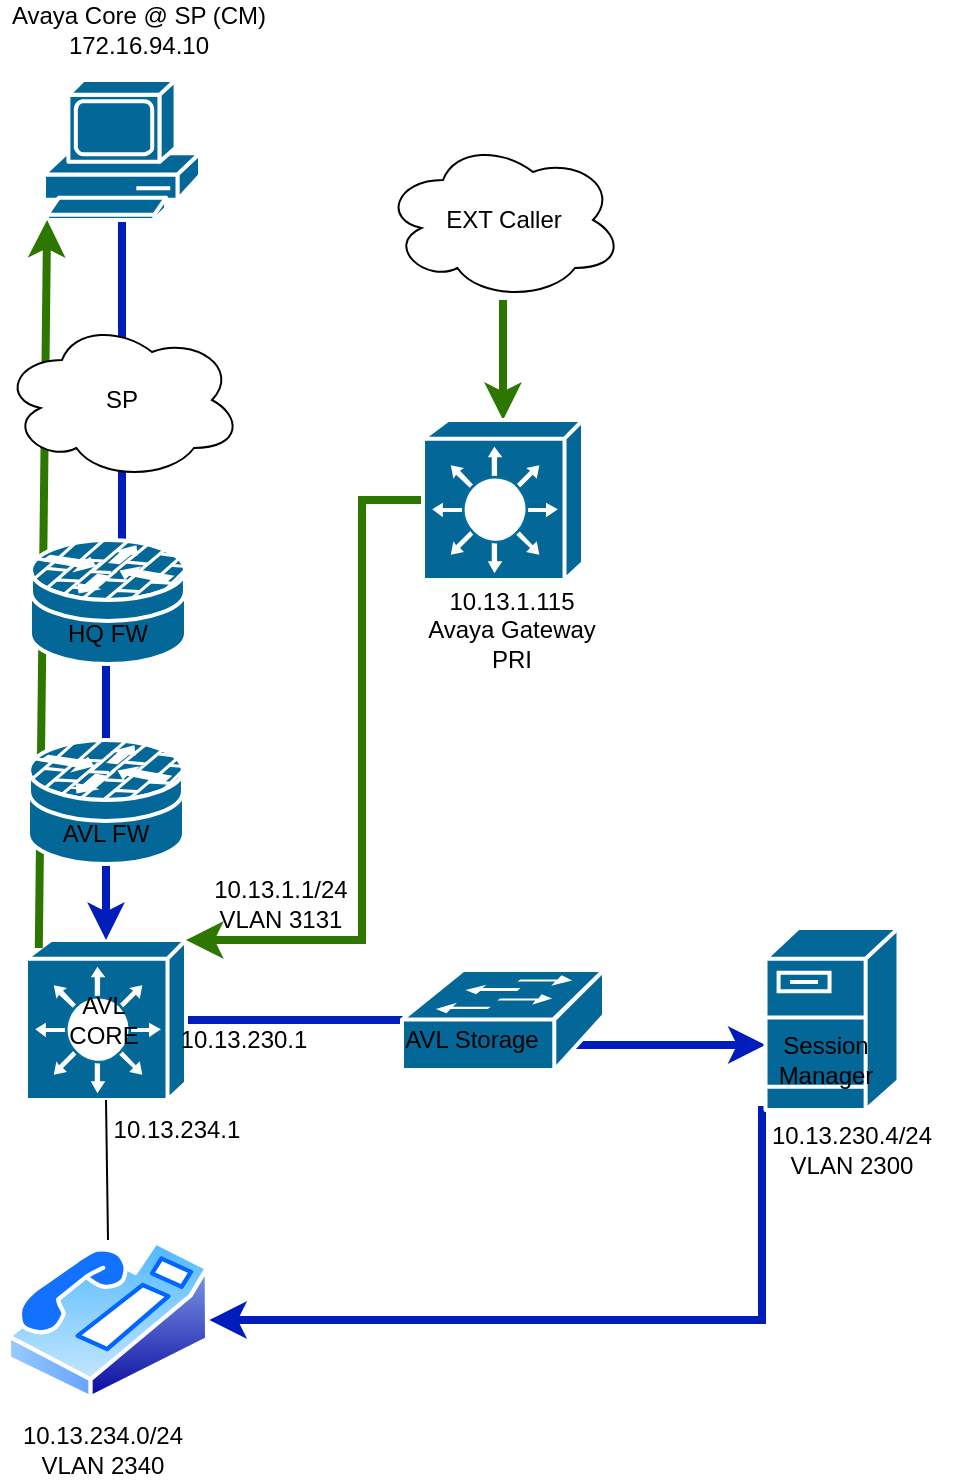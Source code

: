 <mxfile version="28.2.5" pages="4">
  <diagram name="Page-1" id="v1OogiXQ2DVATTvaPr1y">
    <mxGraphModel dx="1651" dy="737" grid="1" gridSize="10" guides="1" tooltips="1" connect="1" arrows="1" fold="1" page="1" pageScale="1" pageWidth="850" pageHeight="1100" math="0" shadow="0">
      <root>
        <mxCell id="0" />
        <mxCell id="1" parent="0" />
        <mxCell id="JTb2Uj3172M5OluZ5vnX-39" value="" style="edgeStyle=orthogonalEdgeStyle;rounded=0;orthogonalLoop=1;jettySize=auto;html=1;entryX=1;entryY=0.5;entryDx=0;entryDy=0;exitX=0;exitY=1;exitDx=0;exitDy=0;exitPerimeter=0;strokeWidth=4;fillColor=#0050ef;strokeColor=#001DBC;" parent="1" source="JTb2Uj3172M5OluZ5vnX-14" target="JTb2Uj3172M5OluZ5vnX-2" edge="1">
          <mxGeometry relative="1" as="geometry">
            <Array as="points">
              <mxPoint x="565" y="855" />
              <mxPoint x="565" y="960" />
            </Array>
          </mxGeometry>
        </mxCell>
        <mxCell id="JTb2Uj3172M5OluZ5vnX-2" value="" style="image;aspect=fixed;perimeter=ellipsePerimeter;html=1;align=center;shadow=0;dashed=0;spacingTop=3;image=img/lib/active_directory/phone.svg;" parent="1" vertex="1">
          <mxGeometry x="187.37" y="920" width="101.27" height="80" as="geometry" />
        </mxCell>
        <mxCell id="JTb2Uj3172M5OluZ5vnX-35" value="" style="edgeStyle=orthogonalEdgeStyle;rounded=0;orthogonalLoop=1;jettySize=auto;html=1;strokeWidth=4;fillColor=#60a917;strokeColor=#2D7600;" parent="1" source="JTb2Uj3172M5OluZ5vnX-3" target="JTb2Uj3172M5OluZ5vnX-21" edge="1">
          <mxGeometry relative="1" as="geometry" />
        </mxCell>
        <mxCell id="JTb2Uj3172M5OluZ5vnX-3" value="EXT Caller" style="ellipse;shape=cloud;whiteSpace=wrap;html=1;" parent="1" vertex="1">
          <mxGeometry x="375.5" y="370" width="120" height="80" as="geometry" />
        </mxCell>
        <mxCell id="JTb2Uj3172M5OluZ5vnX-5" value="10.13.234.0/24&lt;br&gt;VLAN 2340" style="text;html=1;align=center;verticalAlign=middle;whiteSpace=wrap;rounded=0;" parent="1" vertex="1">
          <mxGeometry x="186.37" y="1010" width="99.36" height="30" as="geometry" />
        </mxCell>
        <mxCell id="JTb2Uj3172M5OluZ5vnX-38" value="" style="edgeStyle=orthogonalEdgeStyle;rounded=0;orthogonalLoop=1;jettySize=auto;html=1;strokeWidth=4;fillColor=#0050ef;strokeColor=#001DBC;entryX=0;entryY=0.25;entryDx=0;entryDy=0;" parent="1" source="JTb2Uj3172M5OluZ5vnX-6" target="JTb2Uj3172M5OluZ5vnX-19" edge="1">
          <mxGeometry relative="1" as="geometry" />
        </mxCell>
        <mxCell id="JTb2Uj3172M5OluZ5vnX-6" value="" style="shape=mxgraph.cisco.switches.layer_3_switch;sketch=0;html=1;pointerEvents=1;dashed=0;fillColor=#036897;strokeColor=#ffffff;strokeWidth=2;verticalLabelPosition=bottom;verticalAlign=top;align=center;outlineConnect=0;" parent="1" vertex="1">
          <mxGeometry x="197" y="770" width="80" height="80" as="geometry" />
        </mxCell>
        <mxCell id="JTb2Uj3172M5OluZ5vnX-7" value="" style="endArrow=none;html=1;rounded=0;exitX=0.5;exitY=0;exitDx=0;exitDy=0;entryX=0.5;entryY=1;entryDx=0;entryDy=0;entryPerimeter=0;" parent="1" source="JTb2Uj3172M5OluZ5vnX-2" target="JTb2Uj3172M5OluZ5vnX-6" edge="1">
          <mxGeometry width="50" height="50" relative="1" as="geometry">
            <mxPoint x="546.37" y="540" as="sourcePoint" />
            <mxPoint x="596.37" y="490" as="targetPoint" />
          </mxGeometry>
        </mxCell>
        <mxCell id="JTb2Uj3172M5OluZ5vnX-8" value="10.13.234.1" style="text;html=1;align=center;verticalAlign=middle;whiteSpace=wrap;rounded=0;" parent="1" vertex="1">
          <mxGeometry x="218.28" y="850" width="108.73" height="30" as="geometry" />
        </mxCell>
        <mxCell id="JTb2Uj3172M5OluZ5vnX-11" value="" style="shape=mxgraph.cisco.switches.workgroup_switch;sketch=0;html=1;pointerEvents=1;dashed=0;fillColor=#036897;strokeColor=#ffffff;strokeWidth=2;verticalLabelPosition=bottom;verticalAlign=top;align=center;outlineConnect=0;" parent="1" vertex="1">
          <mxGeometry x="385" y="785" width="101" height="50" as="geometry" />
        </mxCell>
        <mxCell id="JTb2Uj3172M5OluZ5vnX-13" value="10.13.230.4/24&lt;br&gt;VLAN 2300" style="text;html=1;align=center;verticalAlign=middle;whiteSpace=wrap;rounded=0;" parent="1" vertex="1">
          <mxGeometry x="555" y="860" width="110" height="30" as="geometry" />
        </mxCell>
        <mxCell id="JTb2Uj3172M5OluZ5vnX-14" value="" style="shape=mxgraph.cisco.servers.fileserver;sketch=0;html=1;pointerEvents=1;dashed=0;fillColor=#036897;strokeColor=#ffffff;strokeWidth=2;verticalLabelPosition=bottom;verticalAlign=top;align=center;outlineConnect=0;" parent="1" vertex="1">
          <mxGeometry x="566.75" y="764" width="66.5" height="91" as="geometry" />
        </mxCell>
        <mxCell id="JTb2Uj3172M5OluZ5vnX-15" value="AVL CORE" style="text;html=1;align=center;verticalAlign=middle;whiteSpace=wrap;rounded=0;" parent="1" vertex="1">
          <mxGeometry x="206" y="795" width="60" height="30" as="geometry" />
        </mxCell>
        <mxCell id="JTb2Uj3172M5OluZ5vnX-16" value="AVL Storage" style="text;html=1;align=center;verticalAlign=middle;whiteSpace=wrap;rounded=0;" parent="1" vertex="1">
          <mxGeometry x="385" y="805" width="70" height="30" as="geometry" />
        </mxCell>
        <mxCell id="JTb2Uj3172M5OluZ5vnX-18" value="10.13.230.1" style="text;html=1;align=center;verticalAlign=middle;whiteSpace=wrap;rounded=0;" parent="1" vertex="1">
          <mxGeometry x="266" y="805" width="80" height="30" as="geometry" />
        </mxCell>
        <mxCell id="JTb2Uj3172M5OluZ5vnX-19" value="Session Manager" style="text;html=1;align=center;verticalAlign=middle;whiteSpace=wrap;rounded=0;" parent="1" vertex="1">
          <mxGeometry x="566.75" y="815" width="60" height="30" as="geometry" />
        </mxCell>
        <mxCell id="JTb2Uj3172M5OluZ5vnX-36" value="" style="edgeStyle=orthogonalEdgeStyle;rounded=0;orthogonalLoop=1;jettySize=auto;html=1;entryX=1;entryY=0;entryDx=0;entryDy=0;entryPerimeter=0;strokeWidth=4;fillColor=#60a917;strokeColor=#2D7600;" parent="1" source="JTb2Uj3172M5OluZ5vnX-21" target="JTb2Uj3172M5OluZ5vnX-6" edge="1">
          <mxGeometry relative="1" as="geometry">
            <Array as="points">
              <mxPoint x="365" y="550" />
              <mxPoint x="365" y="770" />
            </Array>
          </mxGeometry>
        </mxCell>
        <mxCell id="JTb2Uj3172M5OluZ5vnX-21" value="" style="shape=mxgraph.cisco.switches.layer_3_switch;sketch=0;html=1;pointerEvents=1;dashed=0;fillColor=#036897;strokeColor=#ffffff;strokeWidth=2;verticalLabelPosition=bottom;verticalAlign=top;align=center;outlineConnect=0;" parent="1" vertex="1">
          <mxGeometry x="395.5" y="510" width="80" height="80" as="geometry" />
        </mxCell>
        <mxCell id="JTb2Uj3172M5OluZ5vnX-22" value="10.13.1.115&lt;div&gt;Avaya Gateway PRI&lt;/div&gt;" style="text;html=1;align=center;verticalAlign=middle;whiteSpace=wrap;rounded=0;" parent="1" vertex="1">
          <mxGeometry x="395" y="580" width="90" height="70" as="geometry" />
        </mxCell>
        <mxCell id="JTb2Uj3172M5OluZ5vnX-24" value="10.13.1.1/24&lt;br&gt;VLAN 3131" style="text;html=1;align=center;verticalAlign=middle;whiteSpace=wrap;rounded=0;" parent="1" vertex="1">
          <mxGeometry x="284.36" y="734" width="80.64" height="36" as="geometry" />
        </mxCell>
        <mxCell id="JTb2Uj3172M5OluZ5vnX-37" value="" style="edgeStyle=orthogonalEdgeStyle;rounded=0;orthogonalLoop=1;jettySize=auto;html=1;entryX=0.5;entryY=0;entryDx=0;entryDy=0;entryPerimeter=0;strokeWidth=4;fillColor=#0050ef;strokeColor=#001DBC;" parent="1" source="JTb2Uj3172M5OluZ5vnX-25" target="JTb2Uj3172M5OluZ5vnX-6" edge="1">
          <mxGeometry relative="1" as="geometry" />
        </mxCell>
        <mxCell id="JTb2Uj3172M5OluZ5vnX-25" value="" style="shape=mxgraph.cisco.computers_and_peripherals.pc;html=1;pointerEvents=1;dashed=0;fillColor=#036897;strokeColor=#ffffff;strokeWidth=2;verticalLabelPosition=bottom;verticalAlign=top;align=center;outlineConnect=0;" parent="1" vertex="1">
          <mxGeometry x="206" y="340" width="78" height="70" as="geometry" />
        </mxCell>
        <mxCell id="JTb2Uj3172M5OluZ5vnX-26" value="Avaya Core @ SP (CM)&lt;br&gt;172.16.94.10" style="text;html=1;align=center;verticalAlign=middle;whiteSpace=wrap;rounded=0;" parent="1" vertex="1">
          <mxGeometry x="187.37" y="300" width="133.06" height="30" as="geometry" />
        </mxCell>
        <mxCell id="JTb2Uj3172M5OluZ5vnX-27" value="" style="endArrow=none;html=1;rounded=0;strokeWidth=4;fillColor=#60a917;strokeColor=#2D7600;startArrow=classic;startFill=1;exitX=0.02;exitY=1;exitDx=0;exitDy=0;exitPerimeter=0;entryX=0.08;entryY=0.05;entryDx=0;entryDy=0;entryPerimeter=0;" parent="1" source="JTb2Uj3172M5OluZ5vnX-25" target="JTb2Uj3172M5OluZ5vnX-6" edge="1">
          <mxGeometry width="50" height="50" relative="1" as="geometry">
            <mxPoint x="306.37" y="650" as="sourcePoint" />
            <mxPoint x="286.37" y="430" as="targetPoint" />
            <Array as="points" />
          </mxGeometry>
        </mxCell>
        <mxCell id="JTb2Uj3172M5OluZ5vnX-29" value="" style="group" parent="1" vertex="1" connectable="0">
          <mxGeometry x="198.0" y="670" width="78" height="62" as="geometry" />
        </mxCell>
        <mxCell id="JTb2Uj3172M5OluZ5vnX-9" value="" style="shape=mxgraph.cisco.security.router_firewall;sketch=0;html=1;pointerEvents=1;dashed=0;fillColor=#036897;strokeColor=#ffffff;strokeWidth=2;verticalLabelPosition=bottom;verticalAlign=top;align=center;outlineConnect=0;" parent="JTb2Uj3172M5OluZ5vnX-29" vertex="1">
          <mxGeometry width="78" height="62" as="geometry" />
        </mxCell>
        <mxCell id="JTb2Uj3172M5OluZ5vnX-28" value="AVL FW" style="text;html=1;align=center;verticalAlign=middle;whiteSpace=wrap;rounded=0;" parent="JTb2Uj3172M5OluZ5vnX-29" vertex="1">
          <mxGeometry x="9.0" y="32" width="60" height="30" as="geometry" />
        </mxCell>
        <mxCell id="JTb2Uj3172M5OluZ5vnX-30" value="" style="group" parent="1" vertex="1" connectable="0">
          <mxGeometry x="199" y="570" width="78" height="62" as="geometry" />
        </mxCell>
        <mxCell id="JTb2Uj3172M5OluZ5vnX-31" value="" style="shape=mxgraph.cisco.security.router_firewall;sketch=0;html=1;pointerEvents=1;dashed=0;fillColor=#036897;strokeColor=#ffffff;strokeWidth=2;verticalLabelPosition=bottom;verticalAlign=top;align=center;outlineConnect=0;" parent="JTb2Uj3172M5OluZ5vnX-30" vertex="1">
          <mxGeometry width="78" height="62" as="geometry" />
        </mxCell>
        <mxCell id="JTb2Uj3172M5OluZ5vnX-32" value="HQ FW" style="text;html=1;align=center;verticalAlign=middle;whiteSpace=wrap;rounded=0;" parent="JTb2Uj3172M5OluZ5vnX-30" vertex="1">
          <mxGeometry x="9.0" y="32" width="60" height="30" as="geometry" />
        </mxCell>
        <mxCell id="JTb2Uj3172M5OluZ5vnX-33" value="SP" style="ellipse;shape=cloud;whiteSpace=wrap;html=1;" parent="1" vertex="1">
          <mxGeometry x="185" y="460" width="120" height="80" as="geometry" />
        </mxCell>
      </root>
    </mxGraphModel>
  </diagram>
  <diagram id="nt7wGsQMUYSUouPDVkwo" name="Internal Comms">
    <mxGraphModel dx="811" dy="1577" grid="1" gridSize="10" guides="1" tooltips="1" connect="1" arrows="1" fold="1" page="1" pageScale="1" pageWidth="850" pageHeight="1100" math="0" shadow="0">
      <root>
        <mxCell id="0" />
        <mxCell id="1" parent="0" />
        <mxCell id="1z_RVB_yieRHvlQqbR5s-1" value="Logical Depiction of Internal Communication verified on call with Don" style="text;html=1;align=center;verticalAlign=middle;whiteSpace=wrap;rounded=0;" vertex="1" parent="1">
          <mxGeometry x="110" y="610" width="340" height="70" as="geometry" />
        </mxCell>
        <mxCell id="1z_RVB_yieRHvlQqbR5s-2" value="AVL PC&lt;div&gt;10.13.234.0/24&lt;/div&gt;" style="shape=mxgraph.cisco.computers_and_peripherals.pc;html=1;pointerEvents=1;dashed=0;fillColor=#036897;strokeColor=#ffffff;strokeWidth=2;verticalLabelPosition=bottom;verticalAlign=top;align=center;outlineConnect=0;" vertex="1" parent="1">
          <mxGeometry x="60" y="730" width="78" height="70" as="geometry" />
        </mxCell>
        <mxCell id="1z_RVB_yieRHvlQqbR5s-3" value="" style="endArrow=none;html=1;rounded=0;exitX=0.83;exitY=0.5;exitDx=0;exitDy=0;exitPerimeter=0;entryX=0;entryY=0.5;entryDx=0;entryDy=0;" edge="1" parent="1" source="1z_RVB_yieRHvlQqbR5s-2" target="AMi9_gGPKpiM1VlCEfQr-1">
          <mxGeometry width="50" height="50" relative="1" as="geometry">
            <mxPoint x="420" y="888.5" as="sourcePoint" />
            <mxPoint x="370" y="765" as="targetPoint" />
          </mxGeometry>
        </mxCell>
        <mxCell id="AMi9_gGPKpiM1VlCEfQr-1" value="HQ Phone&lt;div&gt;10.132.x.x/16&lt;/div&gt;" style="image;aspect=fixed;perimeter=ellipsePerimeter;html=1;align=center;shadow=0;dashed=0;spacingTop=3;image=img/lib/active_directory/phone.svg;" vertex="1" parent="1">
          <mxGeometry x="390" y="725" width="101.27" height="80" as="geometry" />
        </mxCell>
        <mxCell id="uQj5_ZAR8noUfRYmEXJ3-1" value="" style="shape=mxgraph.cisco.routers.router;sketch=0;html=1;pointerEvents=1;dashed=0;fillColor=#036897;strokeColor=#ffffff;strokeWidth=2;verticalLabelPosition=bottom;verticalAlign=top;align=center;outlineConnect=0;" vertex="1" parent="1">
          <mxGeometry x="230" y="738.5" width="78" height="53" as="geometry" />
        </mxCell>
      </root>
    </mxGraphModel>
  </diagram>
  <diagram id="KQWGG5hMhtRqnLJtHbPa" name="External Comms">
    <mxGraphModel dx="811" dy="1577" grid="1" gridSize="10" guides="1" tooltips="1" connect="1" arrows="1" fold="1" page="1" pageScale="1" pageWidth="850" pageHeight="1100" math="0" shadow="0">
      <root>
        <mxCell id="0" />
        <mxCell id="1" parent="0" />
        <mxCell id="dfnz8kIl5wQzeLzpPFUl-1" value="HQ Phone&lt;div&gt;10.132.x.x/16&lt;/div&gt;" style="image;aspect=fixed;perimeter=ellipsePerimeter;html=1;align=center;shadow=0;dashed=0;spacingTop=3;image=img/lib/active_directory/phone.svg;" vertex="1" parent="1">
          <mxGeometry x="80" y="100" width="101.27" height="80" as="geometry" />
        </mxCell>
      </root>
    </mxGraphModel>
  </diagram>
  <diagram id="5sr-OcOV3Xa8eOgrewdH" name="Logical Call/Call Setup Flow">
    <mxGraphModel dx="1412" dy="685" grid="1" gridSize="10" guides="1" tooltips="1" connect="1" arrows="1" fold="1" page="1" pageScale="1" pageWidth="850" pageHeight="1100" math="0" shadow="0">
      <root>
        <mxCell id="0" />
        <mxCell id="1" parent="0" />
        <mxCell id="b4ywGWZbVGZHp13s69tE-1" value="" style="image;aspect=fixed;perimeter=ellipsePerimeter;html=1;align=center;shadow=0;dashed=0;spacingTop=3;image=img/lib/active_directory/phone.svg;" vertex="1" parent="1">
          <mxGeometry x="24.37" y="490" width="101.27" height="80" as="geometry" />
        </mxCell>
        <mxCell id="b4ywGWZbVGZHp13s69tE-2" value="EXT Caller" style="ellipse;shape=cloud;whiteSpace=wrap;html=1;" vertex="1" parent="1">
          <mxGeometry x="10" y="80" width="120" height="80" as="geometry" />
        </mxCell>
        <mxCell id="b4ywGWZbVGZHp13s69tE-3" value="" style="endArrow=none;html=1;rounded=0;entryX=0.55;entryY=0.95;entryDx=0;entryDy=0;entryPerimeter=0;" edge="1" parent="1" target="b4ywGWZbVGZHp13s69tE-2">
          <mxGeometry width="50" height="50" relative="1" as="geometry">
            <mxPoint x="76" y="240" as="sourcePoint" />
            <mxPoint x="95" y="270" as="targetPoint" />
          </mxGeometry>
        </mxCell>
        <mxCell id="b4ywGWZbVGZHp13s69tE-4" value="SBC" style="text;html=1;align=center;verticalAlign=middle;whiteSpace=wrap;rounded=0;" vertex="1" parent="1">
          <mxGeometry x="45" y="240" width="60" height="30" as="geometry" />
        </mxCell>
        <mxCell id="b4ywGWZbVGZHp13s69tE-5" value="" style="endArrow=none;html=1;rounded=0;entryX=0.5;entryY=1;entryDx=0;entryDy=0;" edge="1" parent="1" target="b4ywGWZbVGZHp13s69tE-4">
          <mxGeometry width="50" height="50" relative="1" as="geometry">
            <mxPoint x="75" y="330" as="sourcePoint" />
            <mxPoint x="95" y="270" as="targetPoint" />
          </mxGeometry>
        </mxCell>
        <mxCell id="b4ywGWZbVGZHp13s69tE-6" value="Media Gateway" style="text;html=1;align=center;verticalAlign=middle;whiteSpace=wrap;rounded=0;" vertex="1" parent="1">
          <mxGeometry x="45" y="330" width="60" height="30" as="geometry" />
        </mxCell>
        <mxCell id="b4ywGWZbVGZHp13s69tE-7" value="OR&lt;div&gt;Direct to phone&lt;/div&gt;" style="text;html=1;align=center;verticalAlign=middle;whiteSpace=wrap;rounded=0;" vertex="1" parent="1">
          <mxGeometry x="105.0" y="325" width="95" height="40" as="geometry" />
        </mxCell>
        <mxCell id="b4ywGWZbVGZHp13s69tE-8" value="" style="endArrow=none;html=1;rounded=0;entryX=0.5;entryY=1;entryDx=0;entryDy=0;exitX=0.5;exitY=0;exitDx=0;exitDy=0;" edge="1" parent="1" source="b4ywGWZbVGZHp13s69tE-1" target="b4ywGWZbVGZHp13s69tE-6">
          <mxGeometry width="50" height="50" relative="1" as="geometry">
            <mxPoint x="45" y="420" as="sourcePoint" />
            <mxPoint x="95" y="370" as="targetPoint" />
          </mxGeometry>
        </mxCell>
        <mxCell id="b4ywGWZbVGZHp13s69tE-9" value="Audio Path" style="text;html=1;align=center;verticalAlign=middle;whiteSpace=wrap;rounded=0;" vertex="1" parent="1">
          <mxGeometry x="45" y="30" width="60" height="30" as="geometry" />
        </mxCell>
        <mxCell id="b4ywGWZbVGZHp13s69tE-10" value="EXT Caller" style="ellipse;shape=cloud;whiteSpace=wrap;html=1;" vertex="1" parent="1">
          <mxGeometry x="470" y="80" width="120" height="80" as="geometry" />
        </mxCell>
        <mxCell id="b4ywGWZbVGZHp13s69tE-12" value="" style="image;aspect=fixed;perimeter=ellipsePerimeter;html=1;align=center;shadow=0;dashed=0;spacingTop=3;image=img/lib/active_directory/phone.svg;" vertex="1" parent="1">
          <mxGeometry x="480" y="490" width="101.27" height="80" as="geometry" />
        </mxCell>
        <mxCell id="b4ywGWZbVGZHp13s69tE-13" value="" style="endArrow=none;html=1;rounded=0;startArrow=blockThin;startFill=1;strokeWidth=4;fillColor=#dae8fc;strokeColor=light-dark(#6C8EBF,#FF6666);gradientColor=#7ea6e0;exitX=0.5;exitY=0;exitDx=0;exitDy=0;" edge="1" parent="1" source="b4ywGWZbVGZHp13s69tE-14" target="b4ywGWZbVGZHp13s69tE-10">
          <mxGeometry width="50" height="50" relative="1" as="geometry">
            <mxPoint x="531.63" y="240" as="sourcePoint" />
            <mxPoint x="531.63" y="156" as="targetPoint" />
          </mxGeometry>
        </mxCell>
        <mxCell id="b4ywGWZbVGZHp13s69tE-14" value="SBC" style="text;html=1;align=center;verticalAlign=middle;whiteSpace=wrap;rounded=0;" vertex="1" parent="1">
          <mxGeometry x="500.63" y="240" width="60" height="30" as="geometry" />
        </mxCell>
        <mxCell id="b4ywGWZbVGZHp13s69tE-15" value="" style="endArrow=none;html=1;rounded=0;entryX=0.5;entryY=1;entryDx=0;entryDy=0;startArrow=block;startFill=1;strokeWidth=4;fillColor=#a20025;strokeColor=light-dark(#6F0000,#0000FF);exitX=0.5;exitY=0;exitDx=0;exitDy=0;" edge="1" parent="1" target="b4ywGWZbVGZHp13s69tE-14" source="b4ywGWZbVGZHp13s69tE-16">
          <mxGeometry width="50" height="50" relative="1" as="geometry">
            <mxPoint x="530.63" y="330" as="sourcePoint" />
            <mxPoint x="550.63" y="270" as="targetPoint" />
          </mxGeometry>
        </mxCell>
        <mxCell id="b4ywGWZbVGZHp13s69tE-16" value="Media Gateway" style="text;html=1;align=center;verticalAlign=middle;whiteSpace=wrap;rounded=0;" vertex="1" parent="1">
          <mxGeometry x="500" y="345" width="60" height="30" as="geometry" />
        </mxCell>
        <mxCell id="b4ywGWZbVGZHp13s69tE-18" value="" style="endArrow=none;html=1;rounded=0;exitX=0.5;exitY=0;exitDx=0;exitDy=0;strokeWidth=4;startArrow=block;startFill=1;strokeColor=light-dark(#000000,#0000FF);entryX=0.5;entryY=1;entryDx=0;entryDy=0;" edge="1" parent="1" source="b4ywGWZbVGZHp13s69tE-12" target="b4ywGWZbVGZHp13s69tE-16">
          <mxGeometry width="50" height="50" relative="1" as="geometry">
            <mxPoint x="500.63" y="420" as="sourcePoint" />
            <mxPoint x="530" y="380" as="targetPoint" />
          </mxGeometry>
        </mxCell>
        <mxCell id="b4ywGWZbVGZHp13s69tE-19" value="" style="endArrow=block;html=1;rounded=0;entryX=1;entryY=0.5;entryDx=0;entryDy=0;startArrow=block;startFill=1;strokeWidth=4;endFill=1;fillColor=#0050ef;strokeColor=light-dark(#001DBC,#33FF33);" edge="1" parent="1" target="b4ywGWZbVGZHp13s69tE-14">
          <mxGeometry width="50" height="50" relative="1" as="geometry">
            <mxPoint x="660" y="255" as="sourcePoint" />
            <mxPoint x="450" y="410" as="targetPoint" />
          </mxGeometry>
        </mxCell>
        <mxCell id="b4ywGWZbVGZHp13s69tE-20" value="Session Mgr" style="text;html=1;align=center;verticalAlign=middle;whiteSpace=wrap;rounded=0;" vertex="1" parent="1">
          <mxGeometry x="660" y="240" width="60" height="30" as="geometry" />
        </mxCell>
        <mxCell id="b4ywGWZbVGZHp13s69tE-21" value="" style="endArrow=block;html=1;rounded=0;entryX=0.5;entryY=1;entryDx=0;entryDy=0;startArrow=block;startFill=1;endFill=1;strokeWidth=5;fillColor=#0050ef;strokeColor=light-dark(#001DBC,#33FF33);" edge="1" parent="1" target="b4ywGWZbVGZHp13s69tE-20">
          <mxGeometry width="50" height="50" relative="1" as="geometry">
            <mxPoint x="690" y="330" as="sourcePoint" />
            <mxPoint x="450" y="410" as="targetPoint" />
          </mxGeometry>
        </mxCell>
        <mxCell id="b4ywGWZbVGZHp13s69tE-24" value="Call Setup" style="text;html=1;align=center;verticalAlign=middle;whiteSpace=wrap;rounded=0;" vertex="1" parent="1">
          <mxGeometry x="500" y="30" width="60" height="30" as="geometry" />
        </mxCell>
        <mxCell id="jOoW3jL3H8XLOxYE-PAL-1" value="Avaya Core @ SP&amp;nbsp;&lt;div&gt;Communication Manager&lt;br&gt;172.16.94.10&lt;/div&gt;" style="text;html=1;align=center;verticalAlign=middle;whiteSpace=wrap;rounded=0;" vertex="1" parent="1">
          <mxGeometry x="600" y="325" width="180" height="60" as="geometry" />
        </mxCell>
      </root>
    </mxGraphModel>
  </diagram>
</mxfile>
